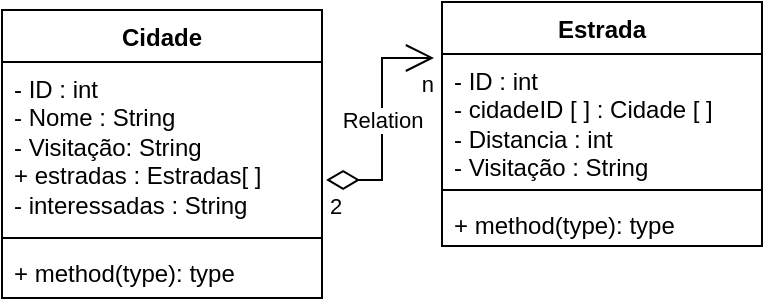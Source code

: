 <mxfile version="21.8.2" type="google">
  <diagram id="C5RBs43oDa-KdzZeNtuy" name="Page-1">
    <mxGraphModel grid="1" page="1" gridSize="10" guides="1" tooltips="1" connect="1" arrows="1" fold="1" pageScale="1" pageWidth="827" pageHeight="1169" math="0" shadow="0">
      <root>
        <mxCell id="WIyWlLk6GJQsqaUBKTNV-0" />
        <mxCell id="WIyWlLk6GJQsqaUBKTNV-1" parent="WIyWlLk6GJQsqaUBKTNV-0" />
        <mxCell id="-EjWUhkfRcWSrMxwqx3R-0" value="Cidade" style="swimlane;fontStyle=1;align=center;verticalAlign=top;childLayout=stackLayout;horizontal=1;startSize=26;horizontalStack=0;resizeParent=1;resizeParentMax=0;resizeLast=0;collapsible=1;marginBottom=0;whiteSpace=wrap;html=1;" vertex="1" parent="WIyWlLk6GJQsqaUBKTNV-1">
          <mxGeometry x="80" y="90" width="160" height="144" as="geometry" />
        </mxCell>
        <mxCell id="-EjWUhkfRcWSrMxwqx3R-1" value="- ID : int&lt;br&gt;- Nome : String&lt;br&gt;- Visitação: String&lt;br&gt;+ estradas : Estradas[ ]&lt;br&gt;- interessadas : String" style="text;strokeColor=none;fillColor=none;align=left;verticalAlign=top;spacingLeft=4;spacingRight=4;overflow=hidden;rotatable=0;points=[[0,0.5],[1,0.5]];portConstraint=eastwest;whiteSpace=wrap;html=1;" vertex="1" parent="-EjWUhkfRcWSrMxwqx3R-0">
          <mxGeometry y="26" width="160" height="84" as="geometry" />
        </mxCell>
        <mxCell id="-EjWUhkfRcWSrMxwqx3R-2" value="" style="line;strokeWidth=1;fillColor=none;align=left;verticalAlign=middle;spacingTop=-1;spacingLeft=3;spacingRight=3;rotatable=0;labelPosition=right;points=[];portConstraint=eastwest;strokeColor=inherit;" vertex="1" parent="-EjWUhkfRcWSrMxwqx3R-0">
          <mxGeometry y="110" width="160" height="8" as="geometry" />
        </mxCell>
        <mxCell id="-EjWUhkfRcWSrMxwqx3R-3" value="+ method(type): type" style="text;strokeColor=none;fillColor=none;align=left;verticalAlign=top;spacingLeft=4;spacingRight=4;overflow=hidden;rotatable=0;points=[[0,0.5],[1,0.5]];portConstraint=eastwest;whiteSpace=wrap;html=1;" vertex="1" parent="-EjWUhkfRcWSrMxwqx3R-0">
          <mxGeometry y="118" width="160" height="26" as="geometry" />
        </mxCell>
        <mxCell id="-EjWUhkfRcWSrMxwqx3R-4" value="Estrada" style="swimlane;fontStyle=1;align=center;verticalAlign=top;childLayout=stackLayout;horizontal=1;startSize=26;horizontalStack=0;resizeParent=1;resizeParentMax=0;resizeLast=0;collapsible=1;marginBottom=0;whiteSpace=wrap;html=1;" vertex="1" parent="WIyWlLk6GJQsqaUBKTNV-1">
          <mxGeometry x="300" y="86" width="160" height="122" as="geometry" />
        </mxCell>
        <mxCell id="-EjWUhkfRcWSrMxwqx3R-5" value="- ID : int&lt;br&gt;- cidadeID [ ] : Cidade [ ]&lt;br&gt;- Distancia : int&lt;br&gt;- Visitação : String" style="text;strokeColor=none;fillColor=none;align=left;verticalAlign=top;spacingLeft=4;spacingRight=4;overflow=hidden;rotatable=0;points=[[0,0.5],[1,0.5]];portConstraint=eastwest;whiteSpace=wrap;html=1;" vertex="1" parent="-EjWUhkfRcWSrMxwqx3R-4">
          <mxGeometry y="26" width="160" height="64" as="geometry" />
        </mxCell>
        <mxCell id="-EjWUhkfRcWSrMxwqx3R-6" value="" style="line;strokeWidth=1;fillColor=none;align=left;verticalAlign=middle;spacingTop=-1;spacingLeft=3;spacingRight=3;rotatable=0;labelPosition=right;points=[];portConstraint=eastwest;strokeColor=inherit;" vertex="1" parent="-EjWUhkfRcWSrMxwqx3R-4">
          <mxGeometry y="90" width="160" height="8" as="geometry" />
        </mxCell>
        <mxCell id="-EjWUhkfRcWSrMxwqx3R-7" value="+ method(type): type" style="text;strokeColor=none;fillColor=none;align=left;verticalAlign=top;spacingLeft=4;spacingRight=4;overflow=hidden;rotatable=0;points=[[0,0.5],[1,0.5]];portConstraint=eastwest;whiteSpace=wrap;html=1;" vertex="1" parent="-EjWUhkfRcWSrMxwqx3R-4">
          <mxGeometry y="98" width="160" height="24" as="geometry" />
        </mxCell>
        <mxCell id="mMHpfFIc8WtekS3TZ0Zx-0" value="Relation" style="endArrow=open;html=1;endSize=12;startArrow=diamondThin;startSize=14;startFill=0;edgeStyle=orthogonalEdgeStyle;rounded=0;exitX=1.013;exitY=0.702;exitDx=0;exitDy=0;exitPerimeter=0;entryX=-0.025;entryY=0.031;entryDx=0;entryDy=0;entryPerimeter=0;" edge="1" parent="WIyWlLk6GJQsqaUBKTNV-1" source="-EjWUhkfRcWSrMxwqx3R-1" target="-EjWUhkfRcWSrMxwqx3R-5">
          <mxGeometry relative="1" as="geometry">
            <mxPoint x="330" y="270" as="sourcePoint" />
            <mxPoint x="490" y="270" as="targetPoint" />
          </mxGeometry>
        </mxCell>
        <mxCell id="mMHpfFIc8WtekS3TZ0Zx-1" value="2" style="edgeLabel;resizable=0;html=1;align=left;verticalAlign=top;" connectable="0" vertex="1" parent="mMHpfFIc8WtekS3TZ0Zx-0">
          <mxGeometry x="-1" relative="1" as="geometry" />
        </mxCell>
        <mxCell id="mMHpfFIc8WtekS3TZ0Zx-2" value="n" style="edgeLabel;resizable=0;html=1;align=right;verticalAlign=top;" connectable="0" vertex="1" parent="mMHpfFIc8WtekS3TZ0Zx-0">
          <mxGeometry x="1" relative="1" as="geometry" />
        </mxCell>
      </root>
    </mxGraphModel>
  </diagram>
</mxfile>
